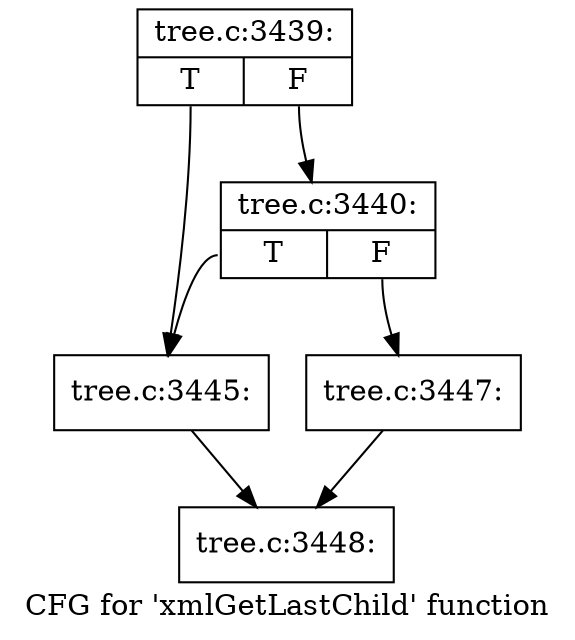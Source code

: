 digraph "CFG for 'xmlGetLastChild' function" {
	label="CFG for 'xmlGetLastChild' function";

	Node0x443a350 [shape=record,label="{tree.c:3439:|{<s0>T|<s1>F}}"];
	Node0x443a350:s0 -> Node0x443a4d0;
	Node0x443a350:s1 -> Node0x443a9b0;
	Node0x443a9b0 [shape=record,label="{tree.c:3440:|{<s0>T|<s1>F}}"];
	Node0x443a9b0:s0 -> Node0x443a4d0;
	Node0x443a9b0:s1 -> Node0x443a520;
	Node0x443a4d0 [shape=record,label="{tree.c:3445:}"];
	Node0x443a4d0 -> Node0x443a5d0;
	Node0x443a520 [shape=record,label="{tree.c:3447:}"];
	Node0x443a520 -> Node0x443a5d0;
	Node0x443a5d0 [shape=record,label="{tree.c:3448:}"];
}
